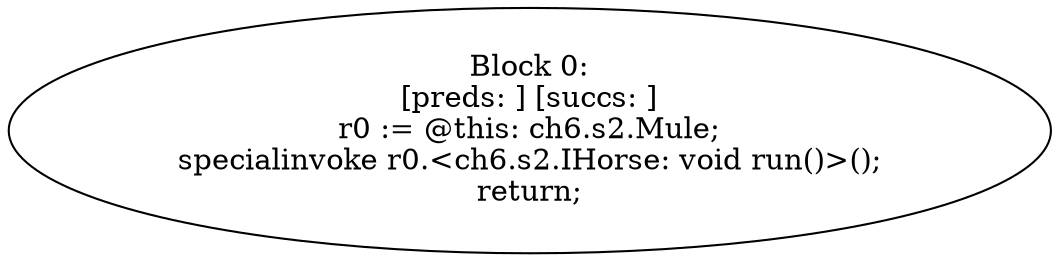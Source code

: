 digraph "unitGraph" {
    "Block 0:
[preds: ] [succs: ]
r0 := @this: ch6.s2.Mule;
specialinvoke r0.<ch6.s2.IHorse: void run()>();
return;
"
}
